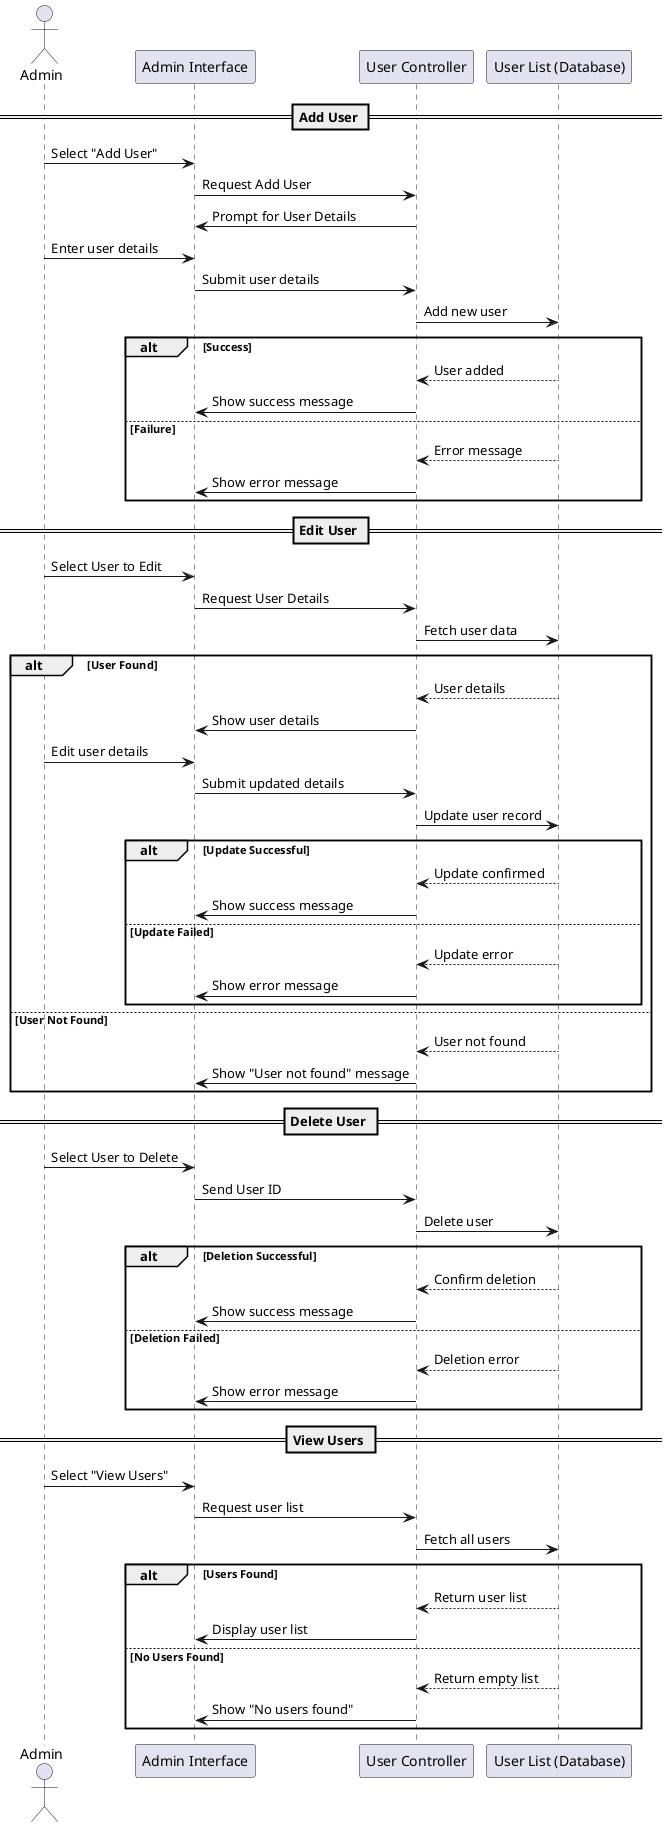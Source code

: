 @startuml
actor Admin
participant "Admin Interface" as UI
participant "User Controller" as Controller
participant "User List (Database)" as DB

== Add User ==
Admin -> UI : Select "Add User"
UI -> Controller : Request Add User
Controller -> UI : Prompt for User Details
Admin -> UI : Enter user details
UI -> Controller : Submit user details
Controller -> DB : Add new user

alt Success
    DB --> Controller : User added
    Controller -> UI : Show success message
else Failure
    DB --> Controller : Error message
    Controller -> UI : Show error message
end

== Edit User ==
Admin -> UI : Select User to Edit
UI -> Controller : Request User Details
Controller -> DB : Fetch user data

alt User Found
    DB --> Controller : User details
    Controller -> UI : Show user details
    Admin -> UI : Edit user details
    UI -> Controller : Submit updated details
    Controller -> DB : Update user record

    alt Update Successful
        DB --> Controller : Update confirmed
        Controller -> UI : Show success message
    else Update Failed
        DB --> Controller : Update error
        Controller -> UI : Show error message
    end

else User Not Found
    DB --> Controller : User not found
    Controller -> UI : Show "User not found" message
end

== Delete User ==
Admin -> UI : Select User to Delete
UI -> Controller : Send User ID
Controller -> DB : Delete user

alt Deletion Successful
    DB --> Controller : Confirm deletion
    Controller -> UI : Show success message
else Deletion Failed
    DB --> Controller : Deletion error
    Controller -> UI : Show error message
end

== View Users ==
Admin -> UI : Select "View Users"
UI -> Controller : Request user list
Controller -> DB : Fetch all users

alt Users Found
    DB --> Controller : Return user list
    Controller -> UI : Display user list
else No Users Found
    DB --> Controller : Return empty list
    Controller -> UI : Show "No users found"
end
@enduml
